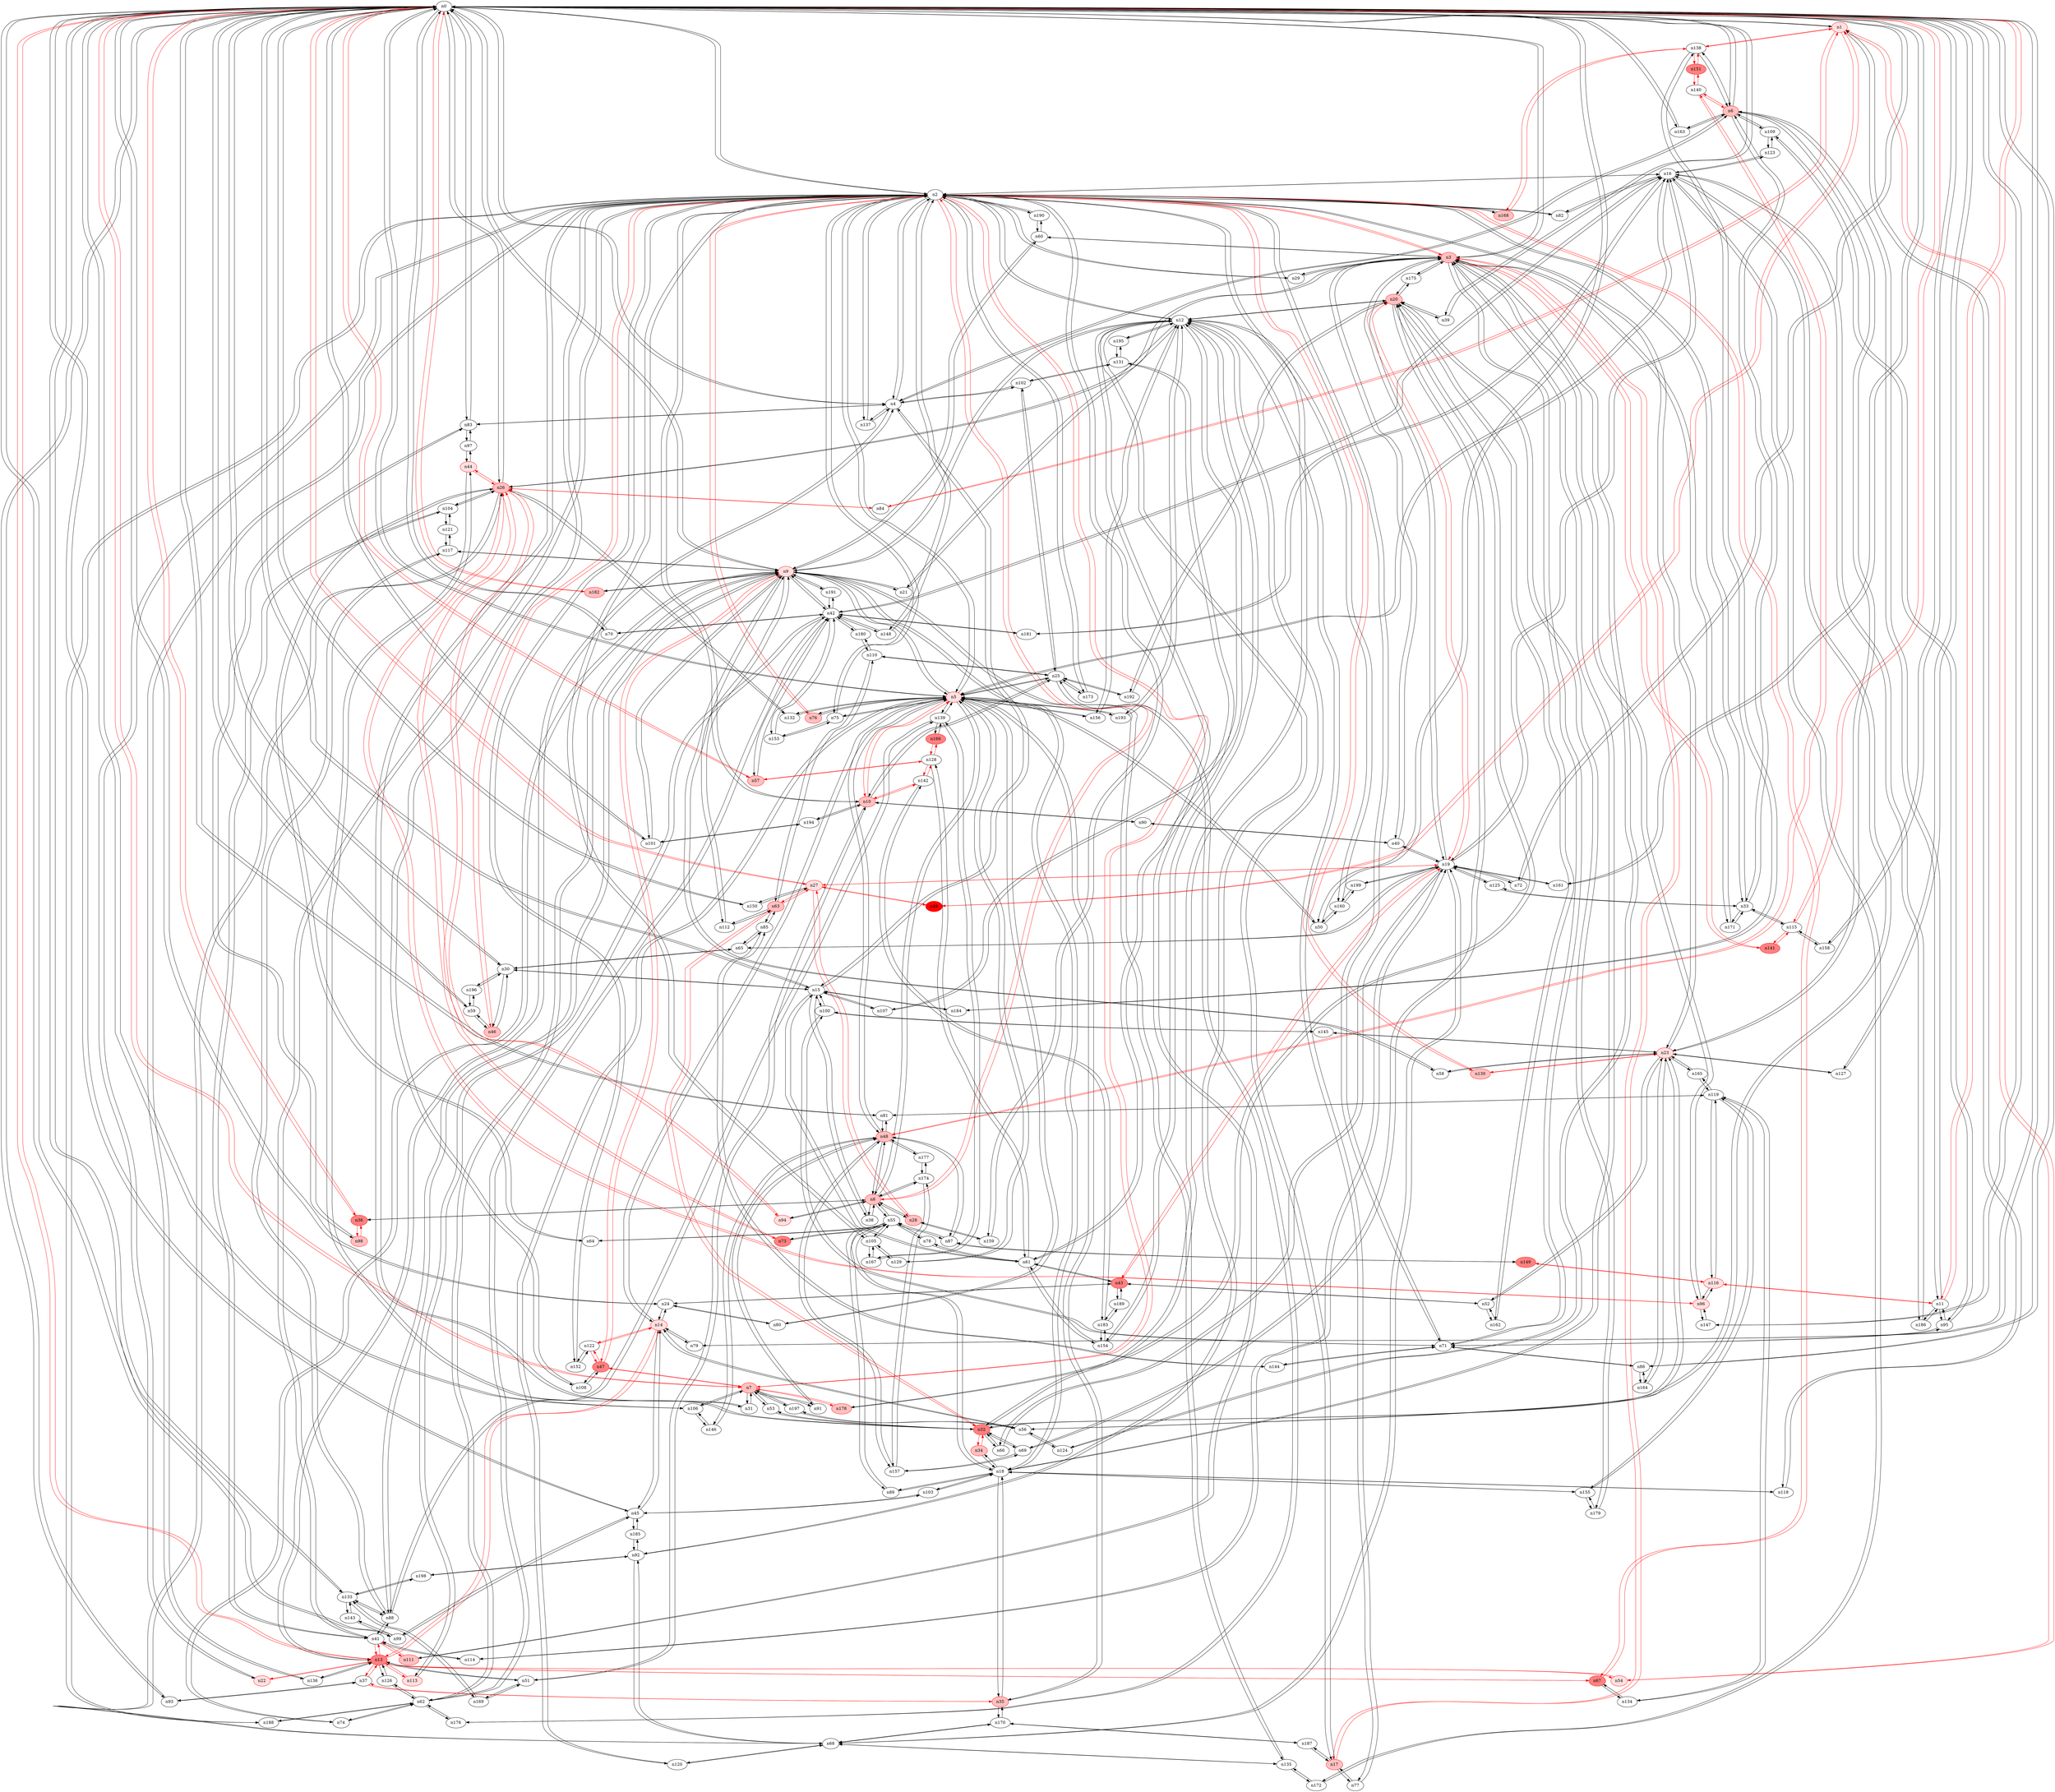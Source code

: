strict digraph {
n0 [type=switch];
n1 [type=host, color="#FF0000", style=filled, fillcolor="#FFE0E0"];
n2 [type=switch];
n3 [type=host, color="#FF0000", style=filled, fillcolor="#FFC0C0"];
n4 [type=switch];
n5 [type=host, color="#FF0000", style=filled, fillcolor="#FFE0E0"];
n6 [type=host, color="#FF0000", style=filled, fillcolor="#FFC0C0"];
n7 [type=host, color="#FF0000", style=filled, fillcolor="#FFC0C0"];
n9 [type=host, color="#FF0000", style=filled, fillcolor="#FFE0E0"];
n11 [type=switch];
n13 [type=switch, color="#FF0000", style=filled, fillcolor="#FF8080"];
n15 [type=switch];
n24 [type=switch];
n26 [type=switch, color="#FF0000", style=filled, fillcolor="#FFC0C0"];
n27 [type=host, color="#FF0000", style=filled, fillcolor="#FFE0E0"];
n30 [type=switch];
n36 [type=switch, color="#FF0000", style=filled, fillcolor="#FF8080"];
n39 [type=switch];
n45 [type=switch];
n50 [type=switch];
n57 [type=host, color="#FF0000", style=filled, fillcolor="#FFC0C0"];
n59 [type=switch];
n70 [type=switch];
n72 [type=switch];
n79 [type=switch];
n81 [type=switch];
n83 [type=switch];
n86 [type=switch];
n93 [type=switch];
n99 [type=switch];
n101 [type=switch];
n106 [type=switch];
n115 [type=switch];
n127 [type=switch];
n133 [type=switch];
n147 [type=switch];
n150 [type=switch];
n158 [type=switch];
n161 [type=switch];
n163 [type=switch];
n182 [type=host, color="#FF0000", style=filled, fillcolor="#FFC0C0"];
n49 [type=switch, color="#FF0000", style=filled, fillcolor="#FF0000"];
n54 [type=host, color="#FF0000", style=filled, fillcolor="#FFE0E0"];
n84 [type=switch];
n118 [type=switch];
n138 [type=switch];
n8 [type=host, color="#FF0000", style=filled, fillcolor="#FFC0C0"];
n10 [type=switch, color="#FF0000", style=filled, fillcolor="#FFC0C0"];
n12 [type=switch];
n16 [type=switch];
n22 [type=host, color="#FF0000", style=filled, fillcolor="#FFE0E0"];
n23 [type=host, color="#FF0000", style=filled, fillcolor="#FFE0E0"];
n29 [type=switch];
n31 [type=switch];
n32 [type=switch, color="#FF0000", style=filled, fillcolor="#FF8080"];
n33 [type=switch];
n41 [type=switch];
n46 [type=host, color="#FF0000", style=filled, fillcolor="#FFC0C0"];
n67 [type=switch, color="#FF0000", style=filled, fillcolor="#FF8080"];
n71 [type=switch];
n75 [type=switch];
n76 [type=host, color="#FF0000", style=filled, fillcolor="#FFC0C0"];
n82 [type=switch];
n105 [type=switch];
n108 [type=switch];
n130 [type=switch, color="#FF0000", style=filled, fillcolor="#FFC0C0"];
n136 [type=switch];
n137 [type=switch];
n148 [type=switch];
n152 [type=switch];
n159 [type=switch];
n168 [type=host, color="#FF0000", style=filled, fillcolor="#FFC0C0"];
n173 [type=switch];
n188 [type=switch];
n190 [type=switch];
n17 [type=host, color="#FF0000", style=filled, fillcolor="#FFC0C0"];
n18 [type=switch];
n19 [type=switch];
n40 [type=switch];
n60 [type=switch];
n96 [type=host, color="#FF0000", style=filled, fillcolor="#FFE0E0"];
n124 [type=switch];
n141 [type=switch, color="#FF0000", style=filled, fillcolor="#FF8080"];
n171 [type=switch];
n175 [type=switch];
n102 [type=switch];
n14 [type=host, color="#FF0000", style=filled, fillcolor="#FFE0E0"];
n25 [type=switch];
n35 [type=host, color="#FF0000", style=filled, fillcolor="#FFC0C0"];
n48 [type=host, color="#FF0000", style=filled, fillcolor="#FFC0C0"];
n80 [type=switch];
n120 [type=switch];
n129 [type=switch];
n132 [type=switch];
n139 [type=switch];
n156 [type=switch];
n193 [type=switch];
n109 [type=switch];
n140 [type=switch];
n47 [type=host, color="#FF0000", style=filled, fillcolor="#FF8080"];
n53 [type=switch];
n91 [type=switch];
n178 [type=host, color="#FF0000", style=filled, fillcolor="#FFC0C0"];
n197 [type=switch];
n28 [type=host, color="#FF0000", style=filled, fillcolor="#FFC0C0"];
n38 [type=switch];
n55 [type=switch];
n94 [type=host, color="#FF0000", style=filled, fillcolor="#FFE0E0"];
n174 [type=switch];
n21 [type=switch];
n42 [type=switch];
n58 [type=switch];
n62 [type=switch];
n74 [type=switch];
n88 [type=switch];
n112 [type=switch];
n117 [type=switch];
n135 [type=switch];
n191 [type=switch];
n51 [type=switch];
n90 [type=switch];
n142 [type=switch];
n194 [type=switch];
n95 [type=switch];
n116 [type=host, color="#FF0000", style=filled, fillcolor="#FFE0E0"];
n186 [type=switch];
n20 [type=host, color="#FF0000", style=filled, fillcolor="#FFC0C0"];
n77 [type=switch];
n92 [type=switch];
n107 [type=switch];
n111 [type=host, color="#FF0000", style=filled, fillcolor="#FFC0C0"];
n154 [type=switch];
n160 [type=switch];
n195 [type=switch];
n37 [type=switch];
n113 [type=host, color="#FF0000", style=filled, fillcolor="#FFE0E0"];
n126 [type=switch];
n56 [type=switch];
n122 [type=switch];
n61 [type=switch];
n100 [type=switch];
n184 [type=switch];
n123 [type=switch];
n172 [type=switch];
n181 [type=switch];
n187 [type=switch];
n34 [type=host, color="#FF0000", style=filled, fillcolor="#FFC0C0"];
n89 [type=switch];
n103 [type=switch];
n155 [type=switch];
n43 [type=host, color="#FF0000", style=filled, fillcolor="#FF8080"];
n65 [type=switch];
n66 [type=switch];
n68 [type=switch];
n114 [type=switch];
n125 [type=switch];
n199 [type=switch];
n69 [type=switch];
n162 [type=switch];
n179 [type=switch];
n192 [type=switch];
n52 [type=switch];
n145 [type=switch];
n164 [type=switch];
n165 [type=switch];
n110 [type=switch];
n176 [type=switch];
n44 [type=host, color="#FF0000", style=filled, fillcolor="#FFE0E0"];
n64 [type=switch];
n73 [type=switch, color="#FF0000", style=filled, fillcolor="#FF8080"];
n104 [type=switch];
n63 [type=host, color="#FF0000", style=filled, fillcolor="#FFC0C0"];
n196 [type=switch];
n170 [type=switch];
n98 [type=host, color="#FF0000", style=filled, fillcolor="#FFC0C0"];
n153 [type=switch];
n180 [type=switch];
n189 [type=switch];
n97 [type=switch];
n185 [type=switch];
n87 [type=switch];
n146 [type=switch];
n157 [type=switch];
n177 [type=switch];
n169 [type=switch];
n78 [type=switch];
n128 [type=switch];
n131 [type=switch];
n85 [type=switch];
n134 [type=switch];
n144 [type=switch];
n119 [type=switch];
n149 [type=switch, color="#FF0000", style=filled, fillcolor="#FF8080"];
n198 [type=switch];
n143 [type=switch];
n121 [type=switch];
n167 [type=switch];
n166 [type=switch, color="#FF0000", style=filled, fillcolor="#FF8080"];
n151 [type=switch, color="#FF0000", style=filled, fillcolor="#FF8080"];
n183 [type=switch];
n0 -> n1 [src_port=0, dst_port=0];
n0 -> n2 [src_port=0, dst_port=0];
n0 -> n3 [src_port=0, dst_port=0];
n0 -> n4 [src_port=0, dst_port=0];
n0 -> n5 [src_port=0, dst_port=0];
n0 -> n6 [src_port=0, dst_port=0];
n0 -> n7 [src_port=0, dst_port=0, color="#FF0000"];
n0 -> n9 [src_port=0, dst_port=0];
n0 -> n11 [src_port=0, dst_port=0, color="#FF0000"];
n0 -> n13 [src_port=0, dst_port=0, color="#FF0000"];
n0 -> n15 [src_port=0, dst_port=0];
n0 -> n24 [src_port=0, dst_port=0];
n0 -> n26 [src_port=0, dst_port=0];
n0 -> n27 [src_port=0, dst_port=0, color="#FF0000"];
n0 -> n30 [src_port=0, dst_port=0];
n0 -> n36 [src_port=0, dst_port=0, color="#FF0000"];
n0 -> n39 [src_port=0, dst_port=0];
n0 -> n45 [src_port=0, dst_port=0];
n0 -> n50 [src_port=0, dst_port=0];
n0 -> n57 [src_port=0, dst_port=0, color="#FF0000"];
n0 -> n59 [src_port=0, dst_port=0];
n0 -> n70 [src_port=0, dst_port=0];
n0 -> n72 [src_port=0, dst_port=0];
n0 -> n79 [src_port=0, dst_port=0];
n0 -> n81 [src_port=0, dst_port=0];
n0 -> n83 [src_port=0, dst_port=0];
n0 -> n86 [src_port=0, dst_port=0];
n0 -> n93 [src_port=0, dst_port=0];
n0 -> n99 [src_port=0, dst_port=0];
n0 -> n101 [src_port=0, dst_port=0];
n0 -> n106 [src_port=0, dst_port=0];
n0 -> n115 [src_port=0, dst_port=0, color="#FF0000"];
n0 -> n127 [src_port=0, dst_port=0];
n0 -> n133 [src_port=0, dst_port=0];
n0 -> n147 [src_port=0, dst_port=0];
n0 -> n150 [src_port=0, dst_port=0];
n0 -> n158 [src_port=0, dst_port=0];
n0 -> n161 [src_port=0, dst_port=0];
n0 -> n163 [src_port=0, dst_port=0];
n0 -> n182 [src_port=0, dst_port=0, color="#FF0000"];
n1 -> n0 [src_port=0, dst_port=0];
n1 -> n49 [src_port=0, dst_port=0, color="#FF0000"];
n1 -> n54 [src_port=0, dst_port=0, color="#FF0000"];
n1 -> n84 [src_port=0, dst_port=0, color="#FF0000"];
n1 -> n118 [src_port=0, dst_port=0];
n1 -> n138 [src_port=0, dst_port=0, color="#FF0000"];
n2 -> n0 [src_port=0, dst_port=0];
n2 -> n3 [src_port=0, dst_port=0, color="#FF0000"];
n2 -> n4 [src_port=0, dst_port=0];
n2 -> n5 [src_port=0, dst_port=0];
n2 -> n7 [src_port=0, dst_port=0, color="#FF0000"];
n2 -> n8 [src_port=0, dst_port=0, color="#FF0000"];
n2 -> n10 [src_port=0, dst_port=0];
n2 -> n12 [src_port=0, dst_port=0];
n2 -> n16 [src_port=0, dst_port=0];
n2 -> n22 [src_port=0, dst_port=0];
n2 -> n23 [src_port=0, dst_port=0];
n2 -> n29 [src_port=0, dst_port=0];
n2 -> n31 [src_port=0, dst_port=0];
n2 -> n32 [src_port=0, dst_port=0];
n2 -> n33 [src_port=0, dst_port=0];
n2 -> n41 [src_port=0, dst_port=0];
n2 -> n46 [src_port=0, dst_port=0, color="#FF0000"];
n2 -> n67 [src_port=0, dst_port=0, color="#FF0000"];
n2 -> n71 [src_port=0, dst_port=0];
n2 -> n75 [src_port=0, dst_port=0];
n2 -> n76 [src_port=0, dst_port=0, color="#FF0000"];
n2 -> n82 [src_port=0, dst_port=0];
n2 -> n105 [src_port=0, dst_port=0];
n2 -> n108 [src_port=0, dst_port=0];
n2 -> n130 [src_port=0, dst_port=0, color="#FF0000"];
n2 -> n136 [src_port=0, dst_port=0];
n2 -> n137 [src_port=0, dst_port=0];
n2 -> n148 [src_port=0, dst_port=0];
n2 -> n152 [src_port=0, dst_port=0];
n2 -> n159 [src_port=0, dst_port=0];
n2 -> n168 [src_port=0, dst_port=0];
n2 -> n173 [src_port=0, dst_port=0];
n2 -> n188 [src_port=0, dst_port=0];
n2 -> n190 [src_port=0, dst_port=0];
n3 -> n0 [src_port=0, dst_port=0];
n3 -> n2 [src_port=0, dst_port=0, color="#FF0000"];
n3 -> n26 [src_port=0, dst_port=0];
n3 -> n29 [src_port=0, dst_port=0];
n3 -> n71 [src_port=0, dst_port=0];
n3 -> n17 [src_port=0, dst_port=0, color="#FF0000"];
n3 -> n18 [src_port=0, dst_port=0];
n3 -> n19 [src_port=0, dst_port=0];
n3 -> n40 [src_port=0, dst_port=0];
n3 -> n60 [src_port=0, dst_port=0];
n3 -> n96 [src_port=0, dst_port=0];
n3 -> n124 [src_port=0, dst_port=0];
n3 -> n141 [src_port=0, dst_port=0, color="#FF0000"];
n3 -> n171 [src_port=0, dst_port=0];
n3 -> n175 [src_port=0, dst_port=0];
n4 -> n0 [src_port=0, dst_port=0];
n4 -> n2 [src_port=0, dst_port=0];
n4 -> n6 [src_port=0, dst_port=0];
n4 -> n13 [src_port=0, dst_port=0];
n4 -> n15 [src_port=0, dst_port=0];
n4 -> n83 [src_port=0, dst_port=0];
n4 -> n137 [src_port=0, dst_port=0];
n4 -> n102 [src_port=0, dst_port=0];
n5 -> n0 [src_port=0, dst_port=0];
n5 -> n2 [src_port=0, dst_port=0];
n5 -> n9 [src_port=0, dst_port=0];
n5 -> n50 [src_port=0, dst_port=0];
n5 -> n8 [src_port=0, dst_port=0];
n5 -> n10 [src_port=0, dst_port=0, color="#FF0000"];
n5 -> n16 [src_port=0, dst_port=0];
n5 -> n75 [src_port=0, dst_port=0];
n5 -> n76 [src_port=0, dst_port=0];
n5 -> n14 [src_port=0, dst_port=0];
n5 -> n25 [src_port=0, dst_port=0];
n5 -> n35 [src_port=0, dst_port=0];
n5 -> n48 [src_port=0, dst_port=0];
n5 -> n80 [src_port=0, dst_port=0];
n5 -> n120 [src_port=0, dst_port=0];
n5 -> n129 [src_port=0, dst_port=0];
n5 -> n132 [src_port=0, dst_port=0];
n5 -> n139 [src_port=0, dst_port=0];
n5 -> n156 [src_port=0, dst_port=0];
n5 -> n193 [src_port=0, dst_port=0];
n6 -> n0 [src_port=0, dst_port=0];
n6 -> n4 [src_port=0, dst_port=0];
n6 -> n11 [src_port=0, dst_port=0];
n6 -> n163 [src_port=0, dst_port=0];
n6 -> n138 [src_port=0, dst_port=0];
n6 -> n23 [src_port=0, dst_port=0];
n6 -> n33 [src_port=0, dst_port=0];
n6 -> n109 [src_port=0, dst_port=0];
n6 -> n140 [src_port=0, dst_port=0, color="#FF0000"];
n7 -> n0 [src_port=0, dst_port=0, color="#FF0000"];
n7 -> n2 [src_port=0, dst_port=0, color="#FF0000"];
n7 -> n106 [src_port=0, dst_port=0];
n7 -> n31 [src_port=0, dst_port=0];
n7 -> n47 [src_port=0, dst_port=0, color="#FF0000"];
n7 -> n53 [src_port=0, dst_port=0];
n7 -> n91 [src_port=0, dst_port=0];
n7 -> n178 [src_port=0, dst_port=0, color="#FF0000"];
n7 -> n197 [src_port=0, dst_port=0];
n9 -> n0 [src_port=0, dst_port=0];
n9 -> n5 [src_port=0, dst_port=0];
n9 -> n101 [src_port=0, dst_port=0];
n9 -> n182 [src_port=0, dst_port=0];
n9 -> n12 [src_port=0, dst_port=0];
n9 -> n18 [src_port=0, dst_port=0];
n9 -> n60 [src_port=0, dst_port=0];
n9 -> n47 [src_port=0, dst_port=0, color="#FF0000"];
n9 -> n21 [src_port=0, dst_port=0];
n9 -> n42 [src_port=0, dst_port=0];
n9 -> n58 [src_port=0, dst_port=0];
n9 -> n62 [src_port=0, dst_port=0];
n9 -> n74 [src_port=0, dst_port=0];
n9 -> n88 [src_port=0, dst_port=0];
n9 -> n112 [src_port=0, dst_port=0];
n9 -> n117 [src_port=0, dst_port=0];
n9 -> n135 [src_port=0, dst_port=0];
n9 -> n191 [src_port=0, dst_port=0];
n11 -> n0 [src_port=0, dst_port=0, color="#FF0000"];
n11 -> n6 [src_port=0, dst_port=0];
n11 -> n95 [src_port=0, dst_port=0];
n11 -> n116 [src_port=0, dst_port=0, color="#FF0000"];
n11 -> n186 [src_port=0, dst_port=0];
n13 -> n0 [src_port=0, dst_port=0, color="#FF0000"];
n13 -> n4 [src_port=0, dst_port=0];
n13 -> n54 [src_port=0, dst_port=0, color="#FF0000"];
n13 -> n22 [src_port=0, dst_port=0, color="#FF0000"];
n13 -> n41 [src_port=0, dst_port=0, color="#FF0000"];
n13 -> n67 [src_port=0, dst_port=0, color="#FF0000"];
n13 -> n136 [src_port=0, dst_port=0];
n13 -> n14 [src_port=0, dst_port=0, color="#FF0000"];
n13 -> n51 [src_port=0, dst_port=0];
n13 -> n37 [src_port=0, dst_port=0, color="#FF0000"];
n13 -> n113 [src_port=0, dst_port=0, color="#FF0000"];
n13 -> n126 [src_port=0, dst_port=0];
n15 -> n0 [src_port=0, dst_port=0];
n15 -> n4 [src_port=0, dst_port=0];
n15 -> n30 [src_port=0, dst_port=0];
n15 -> n38 [src_port=0, dst_port=0];
n15 -> n107 [src_port=0, dst_port=0];
n15 -> n61 [src_port=0, dst_port=0];
n15 -> n100 [src_port=0, dst_port=0];
n15 -> n184 [src_port=0, dst_port=0];
n24 -> n0 [src_port=0, dst_port=0];
n24 -> n14 [src_port=0, dst_port=0];
n24 -> n80 [src_port=0, dst_port=0];
n24 -> n43 [src_port=0, dst_port=0];
n26 -> n0 [src_port=0, dst_port=0];
n26 -> n3 [src_port=0, dst_port=0];
n26 -> n84 [src_port=0, dst_port=0, color="#FF0000"];
n26 -> n96 [src_port=0, dst_port=0, color="#FF0000"];
n26 -> n132 [src_port=0, dst_port=0];
n26 -> n94 [src_port=0, dst_port=0, color="#FF0000"];
n26 -> n68 [src_port=0, dst_port=0];
n26 -> n44 [src_port=0, dst_port=0, color="#FF0000"];
n26 -> n64 [src_port=0, dst_port=0];
n26 -> n73 [src_port=0, dst_port=0, color="#FF0000"];
n26 -> n104 [src_port=0, dst_port=0];
n27 -> n0 [src_port=0, dst_port=0, color="#FF0000"];
n27 -> n150 [src_port=0, dst_port=0];
n27 -> n49 [src_port=0, dst_port=0, color="#FF0000"];
n27 -> n19 [src_port=0, dst_port=0, color="#FF0000"];
n27 -> n28 [src_port=0, dst_port=0, color="#FF0000"];
n27 -> n63 [src_port=0, dst_port=0, color="#FF0000"];
n30 -> n0 [src_port=0, dst_port=0];
n30 -> n15 [src_port=0, dst_port=0];
n30 -> n46 [src_port=0, dst_port=0];
n30 -> n65 [src_port=0, dst_port=0];
n30 -> n196 [src_port=0, dst_port=0];
n36 -> n0 [src_port=0, dst_port=0, color="#FF0000"];
n36 -> n8 [src_port=0, dst_port=0];
n36 -> n98 [src_port=0, dst_port=0, color="#FF0000"];
n39 -> n0 [src_port=0, dst_port=0];
n39 -> n20 [src_port=0, dst_port=0];
n45 -> n0 [src_port=0, dst_port=0];
n45 -> n99 [src_port=0, dst_port=0];
n45 -> n14 [src_port=0, dst_port=0];
n45 -> n103 [src_port=0, dst_port=0];
n45 -> n185 [src_port=0, dst_port=0];
n50 -> n0 [src_port=0, dst_port=0];
n50 -> n5 [src_port=0, dst_port=0];
n50 -> n160 [src_port=0, dst_port=0];
n57 -> n0 [src_port=0, dst_port=0, color="#FF0000"];
n57 -> n42 [src_port=0, dst_port=0];
n57 -> n128 [src_port=0, dst_port=0, color="#FF0000"];
n59 -> n0 [src_port=0, dst_port=0];
n59 -> n46 [src_port=0, dst_port=0];
n59 -> n196 [src_port=0, dst_port=0];
n70 -> n0 [src_port=0, dst_port=0];
n70 -> n42 [src_port=0, dst_port=0];
n72 -> n0 [src_port=0, dst_port=0];
n72 -> n19 [src_port=0, dst_port=0];
n79 -> n0 [src_port=0, dst_port=0];
n79 -> n14 [src_port=0, dst_port=0];
n81 -> n0 [src_port=0, dst_port=0];
n81 -> n48 [src_port=0, dst_port=0];
n81 -> n119 [src_port=0, dst_port=0];
n83 -> n0 [src_port=0, dst_port=0];
n83 -> n4 [src_port=0, dst_port=0];
n83 -> n98 [src_port=0, dst_port=0];
n83 -> n97 [src_port=0, dst_port=0];
n86 -> n0 [src_port=0, dst_port=0];
n86 -> n71 [src_port=0, dst_port=0];
n86 -> n164 [src_port=0, dst_port=0];
n93 -> n0 [src_port=0, dst_port=0];
n93 -> n37 [src_port=0, dst_port=0];
n99 -> n0 [src_port=0, dst_port=0];
n99 -> n45 [src_port=0, dst_port=0];
n99 -> n143 [src_port=0, dst_port=0];
n101 -> n0 [src_port=0, dst_port=0];
n101 -> n9 [src_port=0, dst_port=0];
n101 -> n194 [src_port=0, dst_port=0];
n106 -> n0 [src_port=0, dst_port=0];
n106 -> n7 [src_port=0, dst_port=0];
n106 -> n146 [src_port=0, dst_port=0];
n115 -> n0 [src_port=0, dst_port=0, color="#FF0000"];
n115 -> n158 [src_port=0, dst_port=0];
n115 -> n33 [src_port=0, dst_port=0];
n115 -> n141 [src_port=0, dst_port=0, color="#FF0000"];
n127 -> n0 [src_port=0, dst_port=0];
n127 -> n23 [src_port=0, dst_port=0];
n133 -> n0 [src_port=0, dst_port=0];
n133 -> n88 [src_port=0, dst_port=0];
n133 -> n169 [src_port=0, dst_port=0];
n133 -> n198 [src_port=0, dst_port=0];
n133 -> n143 [src_port=0, dst_port=0];
n147 -> n0 [src_port=0, dst_port=0];
n147 -> n96 [src_port=0, dst_port=0];
n150 -> n0 [src_port=0, dst_port=0];
n150 -> n27 [src_port=0, dst_port=0];
n158 -> n0 [src_port=0, dst_port=0];
n158 -> n115 [src_port=0, dst_port=0];
n161 -> n0 [src_port=0, dst_port=0];
n161 -> n19 [src_port=0, dst_port=0];
n163 -> n0 [src_port=0, dst_port=0];
n163 -> n6 [src_port=0, dst_port=0];
n182 -> n0 [src_port=0, dst_port=0, color="#FF0000"];
n182 -> n9 [src_port=0, dst_port=0];
n49 -> n1 [src_port=0, dst_port=0, color="#FF0000"];
n49 -> n27 [src_port=0, dst_port=0, color="#FF0000"];
n54 -> n1 [src_port=0, dst_port=0, color="#FF0000"];
n54 -> n13 [src_port=0, dst_port=0, color="#FF0000"];
n84 -> n1 [src_port=0, dst_port=0, color="#FF0000"];
n84 -> n26 [src_port=0, dst_port=0, color="#FF0000"];
n118 -> n1 [src_port=0, dst_port=0];
n118 -> n18 [src_port=0, dst_port=0];
n138 -> n1 [src_port=0, dst_port=0, color="#FF0000"];
n138 -> n6 [src_port=0, dst_port=0];
n138 -> n168 [src_port=0, dst_port=0, color="#FF0000"];
n138 -> n184 [src_port=0, dst_port=0];
n138 -> n151 [src_port=0, dst_port=0, color="#FF0000"];
n8 -> n2 [src_port=0, dst_port=0, color="#FF0000"];
n8 -> n5 [src_port=0, dst_port=0];
n8 -> n36 [src_port=0, dst_port=0];
n8 -> n48 [src_port=0, dst_port=0];
n8 -> n28 [src_port=0, dst_port=0];
n8 -> n38 [src_port=0, dst_port=0];
n8 -> n55 [src_port=0, dst_port=0];
n8 -> n94 [src_port=0, dst_port=0];
n8 -> n174 [src_port=0, dst_port=0];
n10 -> n2 [src_port=0, dst_port=0];
n10 -> n5 [src_port=0, dst_port=0, color="#FF0000"];
n10 -> n25 [src_port=0, dst_port=0];
n10 -> n51 [src_port=0, dst_port=0];
n10 -> n90 [src_port=0, dst_port=0];
n10 -> n142 [src_port=0, dst_port=0, color="#FF0000"];
n10 -> n194 [src_port=0, dst_port=0];
n12 -> n2 [src_port=0, dst_port=0];
n12 -> n9 [src_port=0, dst_port=0];
n12 -> n17 [src_port=0, dst_port=0];
n12 -> n156 [src_port=0, dst_port=0];
n12 -> n193 [src_port=0, dst_port=0];
n12 -> n21 [src_port=0, dst_port=0];
n12 -> n20 [src_port=0, dst_port=0];
n12 -> n77 [src_port=0, dst_port=0];
n12 -> n92 [src_port=0, dst_port=0];
n12 -> n107 [src_port=0, dst_port=0];
n12 -> n111 [src_port=0, dst_port=0];
n12 -> n154 [src_port=0, dst_port=0];
n12 -> n160 [src_port=0, dst_port=0];
n12 -> n195 [src_port=0, dst_port=0];
n16 -> n2 [src_port=0, dst_port=0];
n16 -> n5 [src_port=0, dst_port=0];
n16 -> n32 [src_port=0, dst_port=0];
n16 -> n82 [src_port=0, dst_port=0];
n16 -> n19 [src_port=0, dst_port=0];
n16 -> n42 [src_port=0, dst_port=0];
n16 -> n186 [src_port=0, dst_port=0];
n16 -> n123 [src_port=0, dst_port=0];
n16 -> n172 [src_port=0, dst_port=0];
n16 -> n181 [src_port=0, dst_port=0];
n22 -> n2 [src_port=0, dst_port=0];
n22 -> n13 [src_port=0, dst_port=0, color="#FF0000"];
n23 -> n2 [src_port=0, dst_port=0];
n23 -> n6 [src_port=0, dst_port=0];
n23 -> n127 [src_port=0, dst_port=0];
n23 -> n130 [src_port=0, dst_port=0, color="#FF0000"];
n23 -> n58 [src_port=0, dst_port=0];
n23 -> n56 [src_port=0, dst_port=0];
n23 -> n52 [src_port=0, dst_port=0];
n23 -> n145 [src_port=0, dst_port=0];
n23 -> n164 [src_port=0, dst_port=0];
n23 -> n165 [src_port=0, dst_port=0];
n29 -> n2 [src_port=0, dst_port=0];
n29 -> n3 [src_port=0, dst_port=0];
n31 -> n2 [src_port=0, dst_port=0];
n31 -> n7 [src_port=0, dst_port=0];
n32 -> n2 [src_port=0, dst_port=0];
n32 -> n16 [src_port=0, dst_port=0];
n32 -> n53 [src_port=0, dst_port=0];
n32 -> n34 [src_port=0, dst_port=0, color="#FF0000"];
n32 -> n66 [src_port=0, dst_port=0];
n32 -> n69 [src_port=0, dst_port=0];
n32 -> n44 [src_port=0, dst_port=0];
n32 -> n63 [src_port=0, dst_port=0, color="#FF0000"];
n33 -> n2 [src_port=0, dst_port=0];
n33 -> n6 [src_port=0, dst_port=0];
n33 -> n115 [src_port=0, dst_port=0];
n33 -> n171 [src_port=0, dst_port=0];
n33 -> n125 [src_port=0, dst_port=0];
n41 -> n2 [src_port=0, dst_port=0];
n41 -> n13 [src_port=0, dst_port=0, color="#FF0000"];
n41 -> n88 [src_port=0, dst_port=0];
n41 -> n111 [src_port=0, dst_port=0, color="#FF0000"];
n41 -> n114 [src_port=0, dst_port=0];
n41 -> n104 [src_port=0, dst_port=0];
n46 -> n2 [src_port=0, dst_port=0, color="#FF0000"];
n46 -> n30 [src_port=0, dst_port=0];
n46 -> n59 [src_port=0, dst_port=0];
n67 -> n2 [src_port=0, dst_port=0, color="#FF0000"];
n67 -> n13 [src_port=0, dst_port=0, color="#FF0000"];
n67 -> n134 [src_port=0, dst_port=0];
n71 -> n2 [src_port=0, dst_port=0];
n71 -> n3 [src_port=0, dst_port=0];
n71 -> n86 [src_port=0, dst_port=0];
n71 -> n95 [src_port=0, dst_port=0];
n71 -> n100 [src_port=0, dst_port=0];
n71 -> n144 [src_port=0, dst_port=0];
n75 -> n2 [src_port=0, dst_port=0];
n75 -> n5 [src_port=0, dst_port=0];
n75 -> n153 [src_port=0, dst_port=0];
n76 -> n2 [src_port=0, dst_port=0, color="#FF0000"];
n76 -> n5 [src_port=0, dst_port=0];
n82 -> n2 [src_port=0, dst_port=0];
n82 -> n16 [src_port=0, dst_port=0];
n105 -> n2 [src_port=0, dst_port=0];
n105 -> n129 [src_port=0, dst_port=0];
n105 -> n55 [src_port=0, dst_port=0];
n105 -> n167 [src_port=0, dst_port=0];
n108 -> n2 [src_port=0, dst_port=0];
n108 -> n47 [src_port=0, dst_port=0];
n130 -> n2 [src_port=0, dst_port=0, color="#FF0000"];
n130 -> n23 [src_port=0, dst_port=0, color="#FF0000"];
n136 -> n2 [src_port=0, dst_port=0];
n136 -> n13 [src_port=0, dst_port=0];
n137 -> n2 [src_port=0, dst_port=0];
n137 -> n4 [src_port=0, dst_port=0];
n148 -> n2 [src_port=0, dst_port=0];
n148 -> n42 [src_port=0, dst_port=0];
n152 -> n2 [src_port=0, dst_port=0];
n152 -> n122 [src_port=0, dst_port=0];
n159 -> n2 [src_port=0, dst_port=0];
n159 -> n28 [src_port=0, dst_port=0];
n168 -> n2 [src_port=0, dst_port=0];
n168 -> n138 [src_port=0, dst_port=0, color="#FF0000"];
n173 -> n2 [src_port=0, dst_port=0];
n173 -> n25 [src_port=0, dst_port=0];
n188 -> n2 [src_port=0, dst_port=0];
n188 -> n62 [src_port=0, dst_port=0];
n190 -> n2 [src_port=0, dst_port=0];
n190 -> n60 [src_port=0, dst_port=0];
n17 -> n3 [src_port=0, dst_port=0, color="#FF0000"];
n17 -> n12 [src_port=0, dst_port=0];
n17 -> n77 [src_port=0, dst_port=0];
n17 -> n187 [src_port=0, dst_port=0];
n18 -> n3 [src_port=0, dst_port=0];
n18 -> n9 [src_port=0, dst_port=0];
n18 -> n118 [src_port=0, dst_port=0];
n18 -> n35 [src_port=0, dst_port=0];
n18 -> n55 [src_port=0, dst_port=0];
n18 -> n34 [src_port=0, dst_port=0];
n18 -> n89 [src_port=0, dst_port=0];
n18 -> n103 [src_port=0, dst_port=0];
n18 -> n155 [src_port=0, dst_port=0];
n19 -> n3 [src_port=0, dst_port=0];
n19 -> n27 [src_port=0, dst_port=0, color="#FF0000"];
n19 -> n72 [src_port=0, dst_port=0];
n19 -> n161 [src_port=0, dst_port=0];
n19 -> n16 [src_port=0, dst_port=0];
n19 -> n40 [src_port=0, dst_port=0];
n19 -> n20 [src_port=0, dst_port=0, color="#FF0000"];
n19 -> n43 [src_port=0, dst_port=0, color="#FF0000"];
n19 -> n65 [src_port=0, dst_port=0];
n19 -> n66 [src_port=0, dst_port=0];
n19 -> n68 [src_port=0, dst_port=0];
n19 -> n114 [src_port=0, dst_port=0];
n19 -> n125 [src_port=0, dst_port=0];
n19 -> n199 [src_port=0, dst_port=0];
n40 -> n3 [src_port=0, dst_port=0];
n40 -> n19 [src_port=0, dst_port=0];
n40 -> n90 [src_port=0, dst_port=0];
n60 -> n3 [src_port=0, dst_port=0];
n60 -> n9 [src_port=0, dst_port=0];
n60 -> n190 [src_port=0, dst_port=0];
n96 -> n3 [src_port=0, dst_port=0];
n96 -> n26 [src_port=0, dst_port=0, color="#FF0000"];
n96 -> n147 [src_port=0, dst_port=0];
n96 -> n116 [src_port=0, dst_port=0];
n124 -> n3 [src_port=0, dst_port=0];
n124 -> n56 [src_port=0, dst_port=0];
n141 -> n3 [src_port=0, dst_port=0, color="#FF0000"];
n141 -> n115 [src_port=0, dst_port=0, color="#FF0000"];
n171 -> n3 [src_port=0, dst_port=0];
n171 -> n33 [src_port=0, dst_port=0];
n175 -> n3 [src_port=0, dst_port=0];
n175 -> n20 [src_port=0, dst_port=0];
n102 -> n4 [src_port=0, dst_port=0];
n102 -> n25 [src_port=0, dst_port=0];
n102 -> n131 [src_port=0, dst_port=0];
n14 -> n5 [src_port=0, dst_port=0];
n14 -> n13 [src_port=0, dst_port=0, color="#FF0000"];
n14 -> n24 [src_port=0, dst_port=0];
n14 -> n45 [src_port=0, dst_port=0];
n14 -> n79 [src_port=0, dst_port=0];
n14 -> n56 [src_port=0, dst_port=0];
n14 -> n122 [src_port=0, dst_port=0, color="#FF0000"];
n25 -> n5 [src_port=0, dst_port=0];
n25 -> n10 [src_port=0, dst_port=0];
n25 -> n173 [src_port=0, dst_port=0];
n25 -> n102 [src_port=0, dst_port=0];
n25 -> n192 [src_port=0, dst_port=0];
n25 -> n110 [src_port=0, dst_port=0];
n25 -> n176 [src_port=0, dst_port=0];
n35 -> n5 [src_port=0, dst_port=0];
n35 -> n18 [src_port=0, dst_port=0];
n35 -> n37 [src_port=0, dst_port=0, color="#FF0000"];
n35 -> n170 [src_port=0, dst_port=0];
n48 -> n5 [src_port=0, dst_port=0];
n48 -> n81 [src_port=0, dst_port=0];
n48 -> n8 [src_port=0, dst_port=0];
n48 -> n140 [src_port=0, dst_port=0, color="#FF0000"];
n48 -> n91 [src_port=0, dst_port=0];
n48 -> n87 [src_port=0, dst_port=0];
n48 -> n146 [src_port=0, dst_port=0];
n48 -> n157 [src_port=0, dst_port=0];
n48 -> n177 [src_port=0, dst_port=0];
n80 -> n5 [src_port=0, dst_port=0];
n80 -> n24 [src_port=0, dst_port=0];
n120 -> n5 [src_port=0, dst_port=0];
n120 -> n68 [src_port=0, dst_port=0];
n129 -> n5 [src_port=0, dst_port=0];
n129 -> n105 [src_port=0, dst_port=0];
n132 -> n5 [src_port=0, dst_port=0];
n132 -> n26 [src_port=0, dst_port=0];
n139 -> n5 [src_port=0, dst_port=0];
n139 -> n88 [src_port=0, dst_port=0];
n139 -> n167 [src_port=0, dst_port=0];
n139 -> n166 [src_port=0, dst_port=0];
n156 -> n5 [src_port=0, dst_port=0];
n156 -> n12 [src_port=0, dst_port=0];
n193 -> n5 [src_port=0, dst_port=0];
n193 -> n12 [src_port=0, dst_port=0];
n109 -> n6 [src_port=0, dst_port=0];
n109 -> n95 [src_port=0, dst_port=0];
n109 -> n123 [src_port=0, dst_port=0];
n140 -> n6 [src_port=0, dst_port=0, color="#FF0000"];
n140 -> n48 [src_port=0, dst_port=0, color="#FF0000"];
n140 -> n151 [src_port=0, dst_port=0, color="#FF0000"];
n47 -> n7 [src_port=0, dst_port=0, color="#FF0000"];
n47 -> n9 [src_port=0, dst_port=0, color="#FF0000"];
n47 -> n108 [src_port=0, dst_port=0];
n47 -> n122 [src_port=0, dst_port=0, color="#FF0000"];
n53 -> n7 [src_port=0, dst_port=0];
n53 -> n32 [src_port=0, dst_port=0];
n91 -> n7 [src_port=0, dst_port=0];
n91 -> n48 [src_port=0, dst_port=0];
n178 -> n7 [src_port=0, dst_port=0, color="#FF0000"];
n178 -> n20 [src_port=0, dst_port=0];
n197 -> n7 [src_port=0, dst_port=0];
n197 -> n56 [src_port=0, dst_port=0];
n28 -> n27 [src_port=0, dst_port=0, color="#FF0000"];
n28 -> n8 [src_port=0, dst_port=0];
n28 -> n159 [src_port=0, dst_port=0];
n38 -> n15 [src_port=0, dst_port=0];
n38 -> n8 [src_port=0, dst_port=0];
n55 -> n8 [src_port=0, dst_port=0];
n55 -> n105 [src_port=0, dst_port=0];
n55 -> n18 [src_port=0, dst_port=0];
n55 -> n89 [src_port=0, dst_port=0];
n55 -> n64 [src_port=0, dst_port=0];
n55 -> n73 [src_port=0, dst_port=0];
n55 -> n87 [src_port=0, dst_port=0];
n55 -> n78 [src_port=0, dst_port=0];
n94 -> n26 [src_port=0, dst_port=0, color="#FF0000"];
n94 -> n8 [src_port=0, dst_port=0];
n174 -> n8 [src_port=0, dst_port=0];
n174 -> n157 [src_port=0, dst_port=0];
n174 -> n177 [src_port=0, dst_port=0];
n21 -> n9 [src_port=0, dst_port=0];
n21 -> n12 [src_port=0, dst_port=0];
n42 -> n9 [src_port=0, dst_port=0];
n42 -> n57 [src_port=0, dst_port=0];
n42 -> n70 [src_port=0, dst_port=0];
n42 -> n16 [src_port=0, dst_port=0];
n42 -> n148 [src_port=0, dst_port=0];
n42 -> n62 [src_port=0, dst_port=0];
n42 -> n191 [src_port=0, dst_port=0];
n42 -> n113 [src_port=0, dst_port=0];
n42 -> n181 [src_port=0, dst_port=0];
n42 -> n153 [src_port=0, dst_port=0];
n42 -> n180 [src_port=0, dst_port=0];
n58 -> n9 [src_port=0, dst_port=0];
n58 -> n23 [src_port=0, dst_port=0];
n62 -> n9 [src_port=0, dst_port=0];
n62 -> n188 [src_port=0, dst_port=0];
n62 -> n42 [src_port=0, dst_port=0];
n62 -> n74 [src_port=0, dst_port=0];
n62 -> n126 [src_port=0, dst_port=0];
n62 -> n176 [src_port=0, dst_port=0];
n74 -> n9 [src_port=0, dst_port=0];
n74 -> n62 [src_port=0, dst_port=0];
n88 -> n9 [src_port=0, dst_port=0];
n88 -> n133 [src_port=0, dst_port=0];
n88 -> n41 [src_port=0, dst_port=0];
n88 -> n139 [src_port=0, dst_port=0];
n88 -> n117 [src_port=0, dst_port=0];
n112 -> n9 [src_port=0, dst_port=0];
n112 -> n63 [src_port=0, dst_port=0];
n117 -> n9 [src_port=0, dst_port=0];
n117 -> n88 [src_port=0, dst_port=0];
n117 -> n121 [src_port=0, dst_port=0];
n135 -> n9 [src_port=0, dst_port=0];
n135 -> n172 [src_port=0, dst_port=0];
n135 -> n68 [src_port=0, dst_port=0];
n191 -> n9 [src_port=0, dst_port=0];
n191 -> n42 [src_port=0, dst_port=0];
n51 -> n13 [src_port=0, dst_port=0];
n51 -> n10 [src_port=0, dst_port=0];
n51 -> n169 [src_port=0, dst_port=0];
n90 -> n10 [src_port=0, dst_port=0];
n90 -> n40 [src_port=0, dst_port=0];
n142 -> n10 [src_port=0, dst_port=0, color="#FF0000"];
n142 -> n128 [src_port=0, dst_port=0, color="#FF0000"];
n142 -> n183 [src_port=0, dst_port=0];
n194 -> n101 [src_port=0, dst_port=0];
n194 -> n10 [src_port=0, dst_port=0];
n95 -> n11 [src_port=0, dst_port=0];
n95 -> n71 [src_port=0, dst_port=0];
n95 -> n109 [src_port=0, dst_port=0];
n116 -> n11 [src_port=0, dst_port=0, color="#FF0000"];
n116 -> n96 [src_port=0, dst_port=0];
n116 -> n119 [src_port=0, dst_port=0];
n116 -> n149 [src_port=0, dst_port=0, color="#FF0000"];
n186 -> n11 [src_port=0, dst_port=0];
n186 -> n16 [src_port=0, dst_port=0];
n20 -> n39 [src_port=0, dst_port=0];
n20 -> n12 [src_port=0, dst_port=0];
n20 -> n19 [src_port=0, dst_port=0, color="#FF0000"];
n20 -> n175 [src_port=0, dst_port=0];
n20 -> n178 [src_port=0, dst_port=0];
n20 -> n69 [src_port=0, dst_port=0];
n20 -> n162 [src_port=0, dst_port=0];
n20 -> n179 [src_port=0, dst_port=0];
n20 -> n192 [src_port=0, dst_port=0];
n77 -> n12 [src_port=0, dst_port=0];
n77 -> n17 [src_port=0, dst_port=0];
n92 -> n12 [src_port=0, dst_port=0];
n92 -> n68 [src_port=0, dst_port=0];
n92 -> n185 [src_port=0, dst_port=0];
n92 -> n198 [src_port=0, dst_port=0];
n107 -> n15 [src_port=0, dst_port=0];
n107 -> n12 [src_port=0, dst_port=0];
n111 -> n12 [src_port=0, dst_port=0];
n111 -> n41 [src_port=0, dst_port=0, color="#FF0000"];
n154 -> n12 [src_port=0, dst_port=0];
n154 -> n61 [src_port=0, dst_port=0];
n154 -> n183 [src_port=0, dst_port=0];
n160 -> n50 [src_port=0, dst_port=0];
n160 -> n12 [src_port=0, dst_port=0];
n160 -> n199 [src_port=0, dst_port=0];
n195 -> n12 [src_port=0, dst_port=0];
n195 -> n131 [src_port=0, dst_port=0];
n37 -> n13 [src_port=0, dst_port=0, color="#FF0000"];
n37 -> n93 [src_port=0, dst_port=0];
n37 -> n35 [src_port=0, dst_port=0, color="#FF0000"];
n113 -> n13 [src_port=0, dst_port=0, color="#FF0000"];
n113 -> n42 [src_port=0, dst_port=0];
n126 -> n13 [src_port=0, dst_port=0];
n126 -> n62 [src_port=0, dst_port=0];
n56 -> n23 [src_port=0, dst_port=0];
n56 -> n124 [src_port=0, dst_port=0];
n56 -> n14 [src_port=0, dst_port=0];
n56 -> n197 [src_port=0, dst_port=0];
n122 -> n152 [src_port=0, dst_port=0];
n122 -> n14 [src_port=0, dst_port=0, color="#FF0000"];
n122 -> n47 [src_port=0, dst_port=0, color="#FF0000"];
n61 -> n15 [src_port=0, dst_port=0];
n61 -> n154 [src_port=0, dst_port=0];
n61 -> n43 [src_port=0, dst_port=0];
n61 -> n78 [src_port=0, dst_port=0];
n61 -> n128 [src_port=0, dst_port=0];
n61 -> n131 [src_port=0, dst_port=0];
n100 -> n15 [src_port=0, dst_port=0];
n100 -> n71 [src_port=0, dst_port=0];
n100 -> n145 [src_port=0, dst_port=0];
n184 -> n15 [src_port=0, dst_port=0];
n184 -> n138 [src_port=0, dst_port=0];
n123 -> n16 [src_port=0, dst_port=0];
n123 -> n109 [src_port=0, dst_port=0];
n172 -> n16 [src_port=0, dst_port=0];
n172 -> n135 [src_port=0, dst_port=0];
n181 -> n16 [src_port=0, dst_port=0];
n181 -> n42 [src_port=0, dst_port=0];
n187 -> n17 [src_port=0, dst_port=0];
n187 -> n170 [src_port=0, dst_port=0];
n34 -> n32 [src_port=0, dst_port=0, color="#FF0000"];
n34 -> n18 [src_port=0, dst_port=0];
n89 -> n18 [src_port=0, dst_port=0];
n89 -> n55 [src_port=0, dst_port=0];
n103 -> n45 [src_port=0, dst_port=0];
n103 -> n18 [src_port=0, dst_port=0];
n155 -> n18 [src_port=0, dst_port=0];
n155 -> n179 [src_port=0, dst_port=0];
n155 -> n119 [src_port=0, dst_port=0];
n43 -> n24 [src_port=0, dst_port=0];
n43 -> n19 [src_port=0, dst_port=0, color="#FF0000"];
n43 -> n61 [src_port=0, dst_port=0];
n43 -> n52 [src_port=0, dst_port=0];
n43 -> n189 [src_port=0, dst_port=0];
n65 -> n30 [src_port=0, dst_port=0];
n65 -> n19 [src_port=0, dst_port=0];
n65 -> n85 [src_port=0, dst_port=0];
n66 -> n32 [src_port=0, dst_port=0];
n66 -> n19 [src_port=0, dst_port=0];
n68 -> n26 [src_port=0, dst_port=0];
n68 -> n19 [src_port=0, dst_port=0];
n68 -> n120 [src_port=0, dst_port=0];
n68 -> n135 [src_port=0, dst_port=0];
n68 -> n92 [src_port=0, dst_port=0];
n68 -> n170 [src_port=0, dst_port=0];
n114 -> n41 [src_port=0, dst_port=0];
n114 -> n19 [src_port=0, dst_port=0];
n125 -> n33 [src_port=0, dst_port=0];
n125 -> n19 [src_port=0, dst_port=0];
n199 -> n19 [src_port=0, dst_port=0];
n199 -> n160 [src_port=0, dst_port=0];
n69 -> n32 [src_port=0, dst_port=0];
n69 -> n20 [src_port=0, dst_port=0];
n69 -> n157 [src_port=0, dst_port=0];
n162 -> n20 [src_port=0, dst_port=0];
n162 -> n52 [src_port=0, dst_port=0];
n179 -> n20 [src_port=0, dst_port=0];
n179 -> n155 [src_port=0, dst_port=0];
n192 -> n25 [src_port=0, dst_port=0];
n192 -> n20 [src_port=0, dst_port=0];
n52 -> n23 [src_port=0, dst_port=0];
n52 -> n43 [src_port=0, dst_port=0];
n52 -> n162 [src_port=0, dst_port=0];
n145 -> n23 [src_port=0, dst_port=0];
n145 -> n100 [src_port=0, dst_port=0];
n164 -> n86 [src_port=0, dst_port=0];
n164 -> n23 [src_port=0, dst_port=0];
n165 -> n23 [src_port=0, dst_port=0];
n165 -> n119 [src_port=0, dst_port=0];
n110 -> n25 [src_port=0, dst_port=0];
n110 -> n63 [src_port=0, dst_port=0];
n110 -> n180 [src_port=0, dst_port=0];
n176 -> n25 [src_port=0, dst_port=0];
n176 -> n62 [src_port=0, dst_port=0];
n44 -> n26 [src_port=0, dst_port=0, color="#FF0000"];
n44 -> n32 [src_port=0, dst_port=0];
n44 -> n97 [src_port=0, dst_port=0];
n64 -> n26 [src_port=0, dst_port=0];
n64 -> n55 [src_port=0, dst_port=0];
n73 -> n26 [src_port=0, dst_port=0, color="#FF0000"];
n73 -> n55 [src_port=0, dst_port=0];
n104 -> n26 [src_port=0, dst_port=0];
n104 -> n41 [src_port=0, dst_port=0];
n104 -> n121 [src_port=0, dst_port=0];
n63 -> n27 [src_port=0, dst_port=0, color="#FF0000"];
n63 -> n32 [src_port=0, dst_port=0, color="#FF0000"];
n63 -> n112 [src_port=0, dst_port=0];
n63 -> n110 [src_port=0, dst_port=0];
n63 -> n85 [src_port=0, dst_port=0];
n196 -> n30 [src_port=0, dst_port=0];
n196 -> n59 [src_port=0, dst_port=0];
n170 -> n35 [src_port=0, dst_port=0];
n170 -> n187 [src_port=0, dst_port=0];
n170 -> n68 [src_port=0, dst_port=0];
n98 -> n36 [src_port=0, dst_port=0, color="#FF0000"];
n98 -> n83 [src_port=0, dst_port=0];
n153 -> n75 [src_port=0, dst_port=0];
n153 -> n42 [src_port=0, dst_port=0];
n180 -> n42 [src_port=0, dst_port=0];
n180 -> n110 [src_port=0, dst_port=0];
n189 -> n43 [src_port=0, dst_port=0];
n189 -> n183 [src_port=0, dst_port=0];
n97 -> n83 [src_port=0, dst_port=0];
n97 -> n44 [src_port=0, dst_port=0];
n185 -> n45 [src_port=0, dst_port=0];
n185 -> n92 [src_port=0, dst_port=0];
n87 -> n48 [src_port=0, dst_port=0];
n87 -> n55 [src_port=0, dst_port=0];
n87 -> n149 [src_port=0, dst_port=0];
n146 -> n106 [src_port=0, dst_port=0];
n146 -> n48 [src_port=0, dst_port=0];
n157 -> n48 [src_port=0, dst_port=0];
n157 -> n174 [src_port=0, dst_port=0];
n157 -> n69 [src_port=0, dst_port=0];
n177 -> n48 [src_port=0, dst_port=0];
n177 -> n174 [src_port=0, dst_port=0];
n169 -> n133 [src_port=0, dst_port=0];
n169 -> n51 [src_port=0, dst_port=0];
n78 -> n55 [src_port=0, dst_port=0];
n78 -> n61 [src_port=0, dst_port=0];
n128 -> n57 [src_port=0, dst_port=0, color="#FF0000"];
n128 -> n142 [src_port=0, dst_port=0, color="#FF0000"];
n128 -> n61 [src_port=0, dst_port=0];
n128 -> n166 [src_port=0, dst_port=0, color="#FF0000"];
n131 -> n102 [src_port=0, dst_port=0];
n131 -> n195 [src_port=0, dst_port=0];
n131 -> n61 [src_port=0, dst_port=0];
n85 -> n65 [src_port=0, dst_port=0];
n85 -> n63 [src_port=0, dst_port=0];
n85 -> n144 [src_port=0, dst_port=0];
n134 -> n67 [src_port=0, dst_port=0];
n134 -> n119 [src_port=0, dst_port=0];
n144 -> n71 [src_port=0, dst_port=0];
n144 -> n85 [src_port=0, dst_port=0];
n119 -> n81 [src_port=0, dst_port=0];
n119 -> n116 [src_port=0, dst_port=0];
n119 -> n155 [src_port=0, dst_port=0];
n119 -> n165 [src_port=0, dst_port=0];
n119 -> n134 [src_port=0, dst_port=0];
n149 -> n116 [src_port=0, dst_port=0, color="#FF0000"];
n149 -> n87 [src_port=0, dst_port=0];
n198 -> n133 [src_port=0, dst_port=0];
n198 -> n92 [src_port=0, dst_port=0];
n143 -> n99 [src_port=0, dst_port=0];
n143 -> n133 [src_port=0, dst_port=0];
n121 -> n117 [src_port=0, dst_port=0];
n121 -> n104 [src_port=0, dst_port=0];
n167 -> n105 [src_port=0, dst_port=0];
n167 -> n139 [src_port=0, dst_port=0];
n166 -> n139 [src_port=0, dst_port=0];
n166 -> n128 [src_port=0, dst_port=0, color="#FF0000"];
n151 -> n138 [src_port=0, dst_port=0, color="#FF0000"];
n151 -> n140 [src_port=0, dst_port=0, color="#FF0000"];
n183 -> n142 [src_port=0, dst_port=0];
n183 -> n154 [src_port=0, dst_port=0];
n183 -> n189 [src_port=0, dst_port=0];
}
